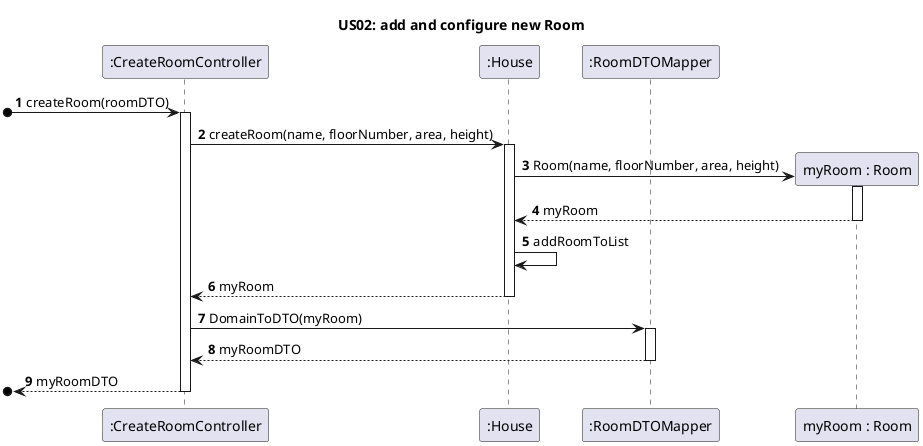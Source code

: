 @startuml
'https://plantuml.com/sequence-diagram


title US02: add and configure new Room


autonumber
participant ":CreateRoomController"
participant ":House"
participant ":RoomDTOMapper"

[o-> ":CreateRoomController" : createRoom(roomDTO)
activate ":CreateRoomController"
":CreateRoomController" -> ":House" : createRoom(name, floorNumber, area, height)
activate ":House"
":House" -> "myRoom : Room" ** : Room(name, floorNumber, area, height)
activate "myRoom : Room"
"myRoom : Room" --> ":House" : myRoom
deactivate "myRoom : Room"
":House" -> ":House" : addRoomToList
":House" --> ":CreateRoomController" : myRoom
deactivate ":House"
":CreateRoomController" -> ":RoomDTOMapper" : DomainToDTO(myRoom)
activate ":RoomDTOMapper"
":RoomDTOMapper" --> ":CreateRoomController" : myRoomDTO
deactivate ":RoomDTOMapper"
[o<-- ":CreateRoomController" : myRoomDTO
deactivate ":CreateRoomController"

@enduml
